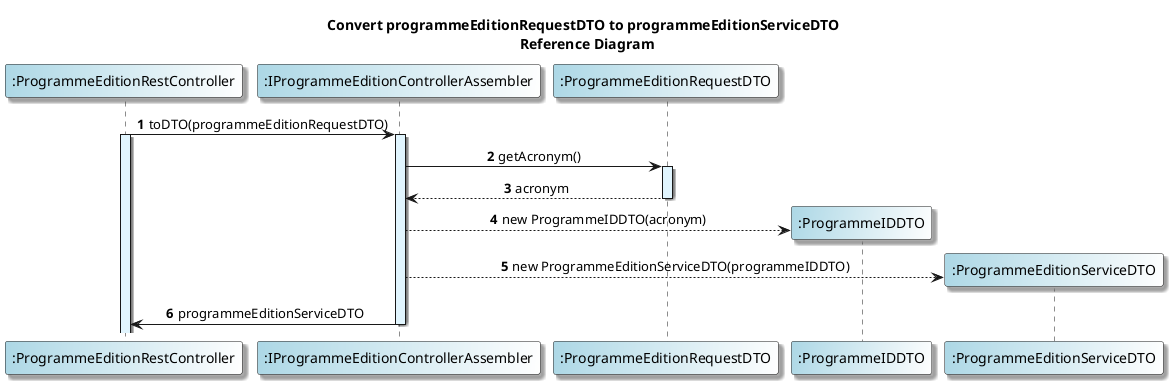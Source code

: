 @startuml
title Convert programmeEditionRequestDTO to programmeEditionServiceDTO \n Reference Diagram

skinparam titleFontName "Verdana"
skinparam defaultFontName "Verdana"
skinparam defaultTextAlignment center
skinparam shadowing true
skinparam actorBackgroundColor #lightblue
skinparam participantBackgroundColor #lightblue/white

autonumber

participant ":ProgrammeEditionRestController" as Controller
participant ":IProgrammeEditionControllerAssembler" as Assembler
participant ":ProgrammeEditionRequestDTO" as RequestDTO

Controller -> Assembler: toDTO(programmeEditionRequestDTO)
activate Controller #E1F5FE
activate Assembler #E1F5FE
Assembler -> RequestDTO: getAcronym()
activate RequestDTO #E1F5FE
RequestDTO --> Assembler: acronym
deactivate RequestDTO
Assembler --> ":ProgrammeIDDTO"**: new ProgrammeIDDTO(acronym)
Assembler --> ":ProgrammeEditionServiceDTO"**: new ProgrammeEditionServiceDTO(programmeIDDTO)
Assembler -> Controller: programmeEditionServiceDTO
deactivate Assembler
@enduml